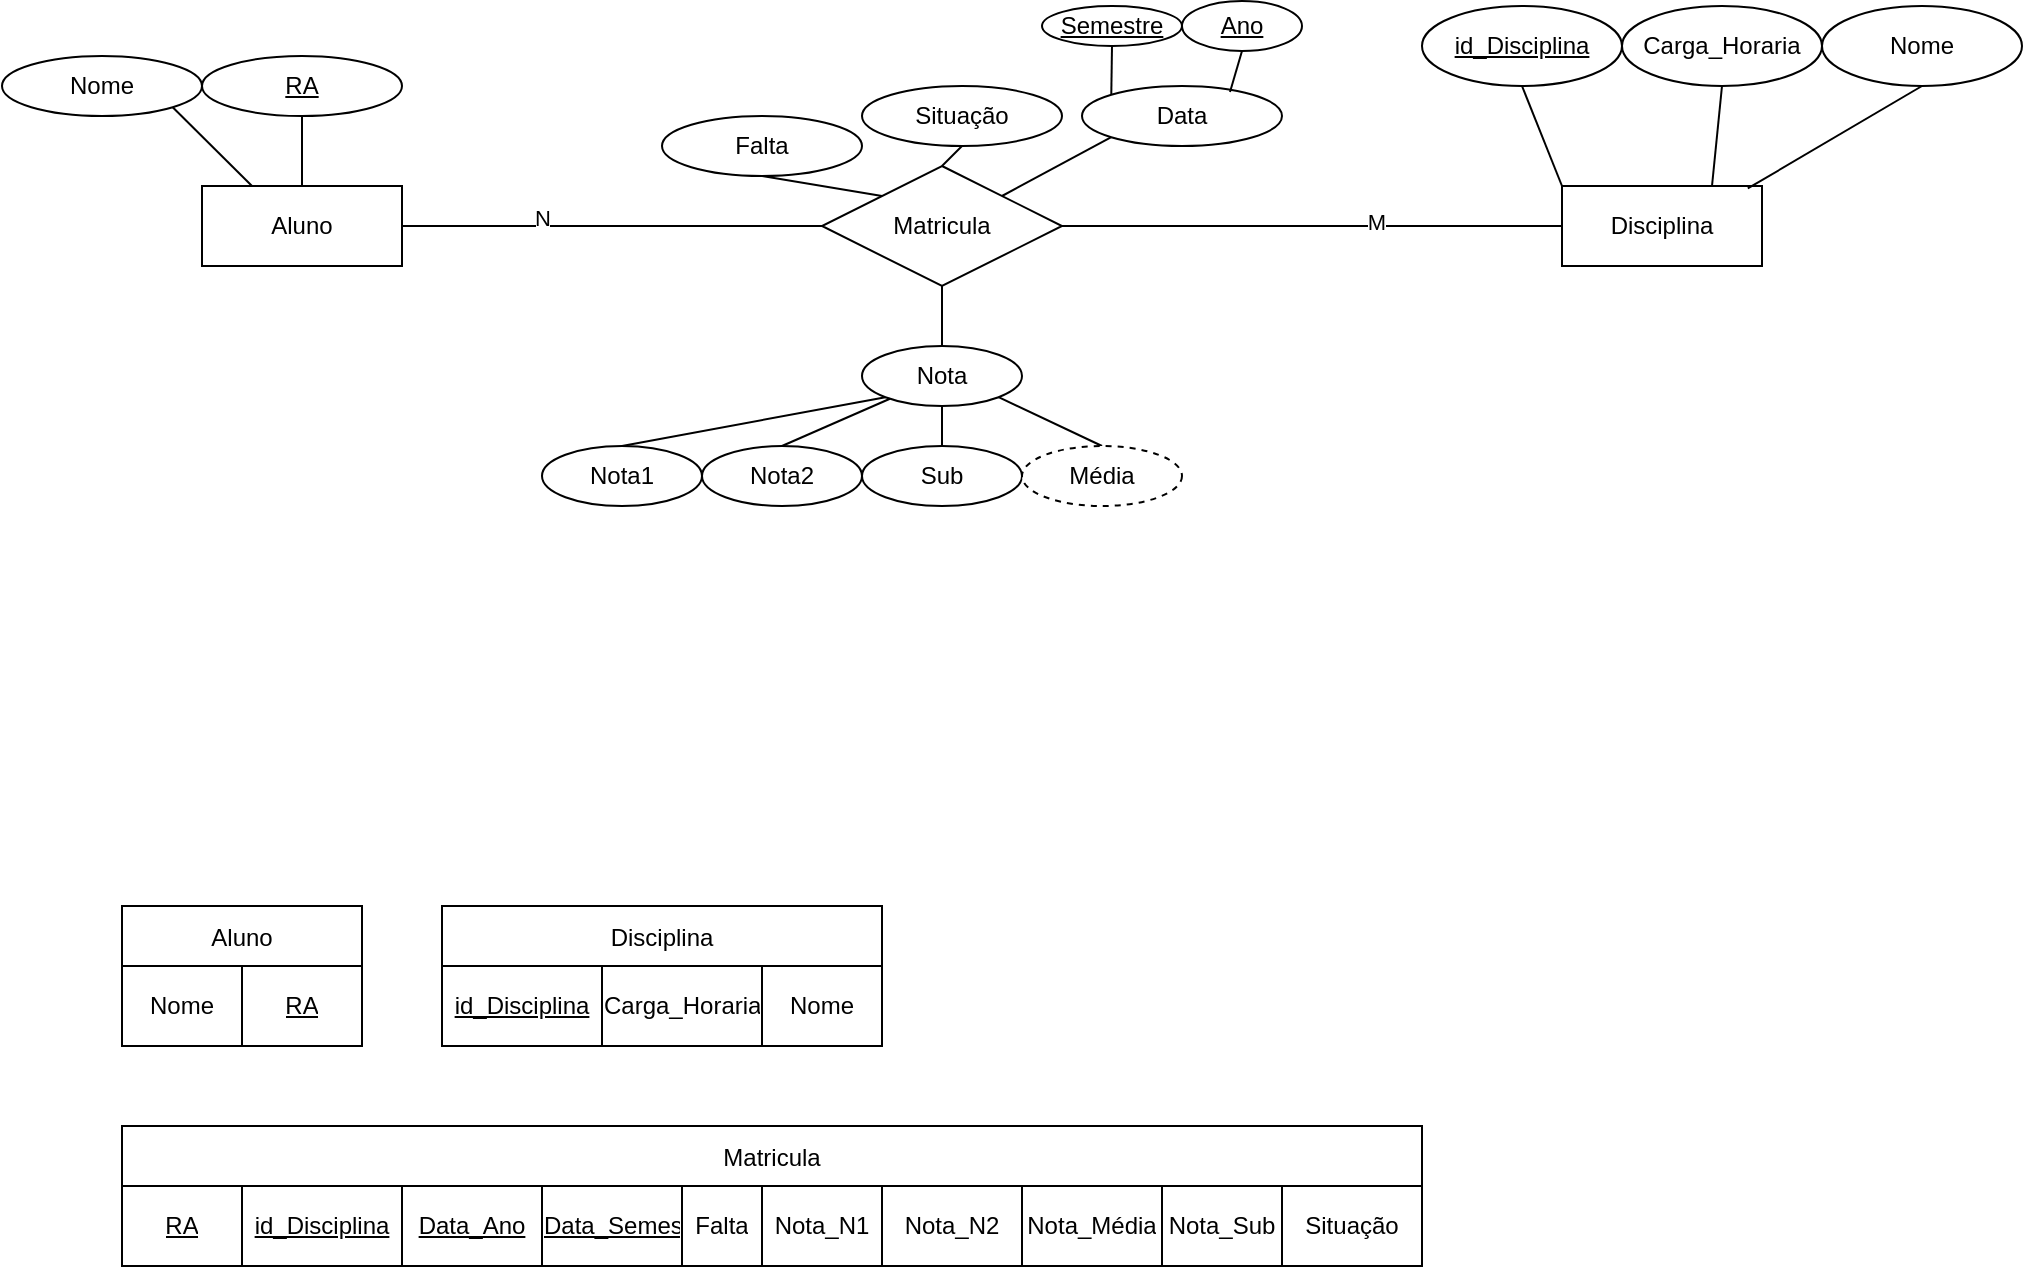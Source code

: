 <mxfile version="20.3.2" type="device"><diagram id="R2lEEEUBdFMjLlhIrx00" name="Page-1"><mxGraphModel dx="2272" dy="794" grid="1" gridSize="10" guides="1" tooltips="1" connect="1" arrows="1" fold="1" page="1" pageScale="1" pageWidth="850" pageHeight="1100" math="0" shadow="0" extFonts="Permanent Marker^https://fonts.googleapis.com/css?family=Permanent+Marker"><root><mxCell id="0"/><mxCell id="1" parent="0"/><mxCell id="lACMoBUCVd8lCzLmv8Tr-1" value="Aluno" style="whiteSpace=wrap;html=1;align=center;" parent="1" vertex="1"><mxGeometry x="-210" y="290" width="100" height="40" as="geometry"/></mxCell><mxCell id="lACMoBUCVd8lCzLmv8Tr-3" value="Disciplina" style="whiteSpace=wrap;html=1;align=center;" parent="1" vertex="1"><mxGeometry x="470" y="290" width="100" height="40" as="geometry"/></mxCell><mxCell id="lACMoBUCVd8lCzLmv8Tr-4" value="Nome" style="ellipse;whiteSpace=wrap;html=1;align=center;" parent="1" vertex="1"><mxGeometry x="-310" y="225" width="100" height="30" as="geometry"/></mxCell><mxCell id="lACMoBUCVd8lCzLmv8Tr-5" value="&lt;u&gt;RA&lt;/u&gt;" style="ellipse;whiteSpace=wrap;html=1;align=center;" parent="1" vertex="1"><mxGeometry x="-210" y="225" width="100" height="30" as="geometry"/></mxCell><mxCell id="lACMoBUCVd8lCzLmv8Tr-6" value="" style="endArrow=none;html=1;rounded=0;entryX=0.5;entryY=1;entryDx=0;entryDy=0;exitX=0.5;exitY=0;exitDx=0;exitDy=0;" parent="1" source="lACMoBUCVd8lCzLmv8Tr-1" target="lACMoBUCVd8lCzLmv8Tr-5" edge="1"><mxGeometry relative="1" as="geometry"><mxPoint x="340" y="400" as="sourcePoint"/><mxPoint x="500" y="400" as="targetPoint"/></mxGeometry></mxCell><mxCell id="lACMoBUCVd8lCzLmv8Tr-7" value="" style="endArrow=none;html=1;rounded=0;exitX=0.25;exitY=0;exitDx=0;exitDy=0;entryX=1;entryY=1;entryDx=0;entryDy=0;" parent="1" source="lACMoBUCVd8lCzLmv8Tr-1" target="lACMoBUCVd8lCzLmv8Tr-4" edge="1"><mxGeometry relative="1" as="geometry"><mxPoint x="90" y="270.0" as="sourcePoint"/><mxPoint x="20" y="230" as="targetPoint"/><Array as="points"/></mxGeometry></mxCell><mxCell id="lACMoBUCVd8lCzLmv8Tr-8" value="Carga_Horaria" style="ellipse;whiteSpace=wrap;html=1;align=center;" parent="1" vertex="1"><mxGeometry x="500" y="200" width="100" height="40" as="geometry"/></mxCell><mxCell id="lACMoBUCVd8lCzLmv8Tr-12" value="" style="endArrow=none;html=1;rounded=0;entryX=0.5;entryY=1;entryDx=0;entryDy=0;exitX=0.75;exitY=0;exitDx=0;exitDy=0;" parent="1" source="lACMoBUCVd8lCzLmv8Tr-3" target="lACMoBUCVd8lCzLmv8Tr-8" edge="1"><mxGeometry relative="1" as="geometry"><mxPoint x="450" y="265.0" as="sourcePoint"/><mxPoint x="450" y="225.0" as="targetPoint"/></mxGeometry></mxCell><mxCell id="lACMoBUCVd8lCzLmv8Tr-14" value="Nome" style="ellipse;whiteSpace=wrap;html=1;align=center;" parent="1" vertex="1"><mxGeometry x="600" y="200" width="100" height="40" as="geometry"/></mxCell><mxCell id="C-vZZKcRRAI80K7i1gmj-32" style="edgeStyle=none;rounded=0;orthogonalLoop=1;jettySize=auto;html=1;exitX=0.5;exitY=1;exitDx=0;exitDy=0;entryX=0.5;entryY=0;entryDx=0;entryDy=0;endArrow=none;endFill=0;" edge="1" parent="1" source="lACMoBUCVd8lCzLmv8Tr-16" target="lACMoBUCVd8lCzLmv8Tr-25"><mxGeometry relative="1" as="geometry"/></mxCell><mxCell id="lACMoBUCVd8lCzLmv8Tr-16" value="Matricula" style="shape=rhombus;perimeter=rhombusPerimeter;whiteSpace=wrap;html=1;align=center;" parent="1" vertex="1"><mxGeometry x="100" y="280" width="120" height="60" as="geometry"/></mxCell><mxCell id="lACMoBUCVd8lCzLmv8Tr-18" value="" style="endArrow=none;html=1;rounded=0;exitX=0;exitY=0.5;exitDx=0;exitDy=0;entryX=1;entryY=0.5;entryDx=0;entryDy=0;" parent="1" source="lACMoBUCVd8lCzLmv8Tr-16" target="lACMoBUCVd8lCzLmv8Tr-1" edge="1"><mxGeometry relative="1" as="geometry"><mxPoint x="90" y="270.0" as="sourcePoint"/><mxPoint x="130" y="310" as="targetPoint"/></mxGeometry></mxCell><mxCell id="C-vZZKcRRAI80K7i1gmj-19" value="N" style="edgeLabel;html=1;align=center;verticalAlign=middle;resizable=0;points=[];" vertex="1" connectable="0" parent="lACMoBUCVd8lCzLmv8Tr-18"><mxGeometry x="0.337" y="-4" relative="1" as="geometry"><mxPoint as="offset"/></mxGeometry></mxCell><mxCell id="lACMoBUCVd8lCzLmv8Tr-19" value="" style="endArrow=none;html=1;rounded=0;entryX=0;entryY=0.5;entryDx=0;entryDy=0;exitX=1;exitY=0.5;exitDx=0;exitDy=0;" parent="1" source="lACMoBUCVd8lCzLmv8Tr-16" target="lACMoBUCVd8lCzLmv8Tr-3" edge="1"><mxGeometry relative="1" as="geometry"><mxPoint x="100" y="280.0" as="sourcePoint"/><mxPoint x="100" y="240.0" as="targetPoint"/><Array as="points"/></mxGeometry></mxCell><mxCell id="C-vZZKcRRAI80K7i1gmj-20" value="M" style="edgeLabel;html=1;align=center;verticalAlign=middle;resizable=0;points=[];" vertex="1" connectable="0" parent="lACMoBUCVd8lCzLmv8Tr-19"><mxGeometry x="0.25" y="2" relative="1" as="geometry"><mxPoint as="offset"/></mxGeometry></mxCell><mxCell id="lACMoBUCVd8lCzLmv8Tr-22" value="&lt;u&gt;id_Disciplina&lt;/u&gt;" style="ellipse;whiteSpace=wrap;html=1;align=center;" parent="1" vertex="1"><mxGeometry x="400" y="200" width="100" height="40" as="geometry"/></mxCell><mxCell id="C-vZZKcRRAI80K7i1gmj-5" style="rounded=0;orthogonalLoop=1;jettySize=auto;html=1;exitX=0;exitY=1;exitDx=0;exitDy=0;entryX=0.5;entryY=0;entryDx=0;entryDy=0;endArrow=none;endFill=0;" edge="1" parent="1" source="lACMoBUCVd8lCzLmv8Tr-25" target="C-vZZKcRRAI80K7i1gmj-4"><mxGeometry relative="1" as="geometry"/></mxCell><mxCell id="lACMoBUCVd8lCzLmv8Tr-25" value="Nota" style="ellipse;whiteSpace=wrap;html=1;align=center;" parent="1" vertex="1"><mxGeometry x="120" y="370" width="80" height="30" as="geometry"/></mxCell><mxCell id="lACMoBUCVd8lCzLmv8Tr-35" value="" style="endArrow=none;html=1;rounded=0;exitX=0;exitY=0;exitDx=0;exitDy=0;entryX=0.5;entryY=1;entryDx=0;entryDy=0;" parent="1" source="lACMoBUCVd8lCzLmv8Tr-3" target="lACMoBUCVd8lCzLmv8Tr-22" edge="1"><mxGeometry relative="1" as="geometry"><mxPoint x="415" y="270.0" as="sourcePoint"/><mxPoint x="390" y="240" as="targetPoint"/></mxGeometry></mxCell><mxCell id="lACMoBUCVd8lCzLmv8Tr-39" value="Falta" style="ellipse;whiteSpace=wrap;html=1;align=center;" parent="1" vertex="1"><mxGeometry x="20" y="255" width="100" height="30" as="geometry"/></mxCell><mxCell id="lACMoBUCVd8lCzLmv8Tr-40" value="" style="endArrow=none;html=1;rounded=0;entryX=0.5;entryY=1;entryDx=0;entryDy=0;exitX=0;exitY=0;exitDx=0;exitDy=0;" parent="1" source="lACMoBUCVd8lCzLmv8Tr-16" target="lACMoBUCVd8lCzLmv8Tr-39" edge="1"><mxGeometry relative="1" as="geometry"><mxPoint x="170" y="220.0" as="sourcePoint"/><mxPoint x="200" y="180.0" as="targetPoint"/></mxGeometry></mxCell><mxCell id="gRNCie3Kcr9WHNuSII3b-2" value="" style="endArrow=none;html=1;rounded=0;entryX=0.5;entryY=1;entryDx=0;entryDy=0;exitX=0.929;exitY=0.031;exitDx=0;exitDy=0;exitPerimeter=0;" parent="1" source="lACMoBUCVd8lCzLmv8Tr-3" target="lACMoBUCVd8lCzLmv8Tr-14" edge="1"><mxGeometry relative="1" as="geometry"><mxPoint x="590" y="270" as="sourcePoint"/><mxPoint x="510.0" y="235.0" as="targetPoint"/></mxGeometry></mxCell><mxCell id="C-vZZKcRRAI80K7i1gmj-33" style="edgeStyle=none;rounded=0;orthogonalLoop=1;jettySize=auto;html=1;exitX=0.5;exitY=0;exitDx=0;exitDy=0;entryX=0.5;entryY=1;entryDx=0;entryDy=0;endArrow=none;endFill=0;" edge="1" parent="1" source="C-vZZKcRRAI80K7i1gmj-1" target="lACMoBUCVd8lCzLmv8Tr-25"><mxGeometry relative="1" as="geometry"/></mxCell><mxCell id="C-vZZKcRRAI80K7i1gmj-1" value="Sub" style="ellipse;whiteSpace=wrap;html=1;align=center;" vertex="1" parent="1"><mxGeometry x="120" y="420" width="80" height="30" as="geometry"/></mxCell><mxCell id="C-vZZKcRRAI80K7i1gmj-6" style="edgeStyle=none;rounded=0;orthogonalLoop=1;jettySize=auto;html=1;exitX=0.5;exitY=0;exitDx=0;exitDy=0;endArrow=none;endFill=0;" edge="1" parent="1" source="C-vZZKcRRAI80K7i1gmj-3" target="lACMoBUCVd8lCzLmv8Tr-25"><mxGeometry relative="1" as="geometry"><mxPoint x="20" y="390" as="targetPoint"/></mxGeometry></mxCell><mxCell id="C-vZZKcRRAI80K7i1gmj-3" value="Nota2" style="ellipse;whiteSpace=wrap;html=1;align=center;" vertex="1" parent="1"><mxGeometry x="40" y="420" width="80" height="30" as="geometry"/></mxCell><mxCell id="C-vZZKcRRAI80K7i1gmj-4" value="Nota1" style="ellipse;whiteSpace=wrap;html=1;align=center;" vertex="1" parent="1"><mxGeometry x="-40" y="420" width="80" height="30" as="geometry"/></mxCell><mxCell id="C-vZZKcRRAI80K7i1gmj-34" style="edgeStyle=none;rounded=0;orthogonalLoop=1;jettySize=auto;html=1;exitX=0.5;exitY=0;exitDx=0;exitDy=0;entryX=1;entryY=1;entryDx=0;entryDy=0;endArrow=none;endFill=0;" edge="1" parent="1" source="C-vZZKcRRAI80K7i1gmj-9" target="lACMoBUCVd8lCzLmv8Tr-25"><mxGeometry relative="1" as="geometry"/></mxCell><mxCell id="C-vZZKcRRAI80K7i1gmj-9" value="Média" style="ellipse;whiteSpace=wrap;html=1;align=center;dashed=1;" vertex="1" parent="1"><mxGeometry x="200" y="420" width="80" height="30" as="geometry"/></mxCell><mxCell id="C-vZZKcRRAI80K7i1gmj-11" style="edgeStyle=none;rounded=0;orthogonalLoop=1;jettySize=auto;html=1;exitX=0.5;exitY=1;exitDx=0;exitDy=0;entryX=0.5;entryY=0;entryDx=0;entryDy=0;endArrow=none;endFill=0;" edge="1" parent="1" source="C-vZZKcRRAI80K7i1gmj-10" target="lACMoBUCVd8lCzLmv8Tr-16"><mxGeometry relative="1" as="geometry"/></mxCell><mxCell id="C-vZZKcRRAI80K7i1gmj-10" value="Situação" style="ellipse;whiteSpace=wrap;html=1;align=center;" vertex="1" parent="1"><mxGeometry x="120" y="240" width="100" height="30" as="geometry"/></mxCell><mxCell id="C-vZZKcRRAI80K7i1gmj-14" style="edgeStyle=none;rounded=0;orthogonalLoop=1;jettySize=auto;html=1;exitX=0;exitY=1;exitDx=0;exitDy=0;entryX=1;entryY=0;entryDx=0;entryDy=0;endArrow=none;endFill=0;" edge="1" parent="1" source="C-vZZKcRRAI80K7i1gmj-13" target="lACMoBUCVd8lCzLmv8Tr-16"><mxGeometry relative="1" as="geometry"/></mxCell><mxCell id="C-vZZKcRRAI80K7i1gmj-13" value="Data" style="ellipse;whiteSpace=wrap;html=1;align=center;" vertex="1" parent="1"><mxGeometry x="230" y="240" width="100" height="30" as="geometry"/></mxCell><mxCell id="C-vZZKcRRAI80K7i1gmj-18" style="edgeStyle=none;rounded=0;orthogonalLoop=1;jettySize=auto;html=1;exitX=0.5;exitY=1;exitDx=0;exitDy=0;entryX=0;entryY=0;entryDx=0;entryDy=0;endArrow=none;endFill=0;" edge="1" parent="1" source="C-vZZKcRRAI80K7i1gmj-15" target="C-vZZKcRRAI80K7i1gmj-13"><mxGeometry relative="1" as="geometry"/></mxCell><mxCell id="C-vZZKcRRAI80K7i1gmj-15" value="&lt;u&gt;Semestre&lt;/u&gt;" style="ellipse;whiteSpace=wrap;html=1;align=center;" vertex="1" parent="1"><mxGeometry x="210" y="200" width="70" height="20" as="geometry"/></mxCell><mxCell id="C-vZZKcRRAI80K7i1gmj-17" style="edgeStyle=none;rounded=0;orthogonalLoop=1;jettySize=auto;html=1;exitX=0.5;exitY=1;exitDx=0;exitDy=0;entryX=0.74;entryY=0.1;entryDx=0;entryDy=0;entryPerimeter=0;endArrow=none;endFill=0;" edge="1" parent="1" source="C-vZZKcRRAI80K7i1gmj-16" target="C-vZZKcRRAI80K7i1gmj-13"><mxGeometry relative="1" as="geometry"/></mxCell><mxCell id="C-vZZKcRRAI80K7i1gmj-16" value="&lt;u&gt;Ano&lt;/u&gt;" style="ellipse;whiteSpace=wrap;html=1;align=center;" vertex="1" parent="1"><mxGeometry x="280" y="197.5" width="60" height="25" as="geometry"/></mxCell><mxCell id="C-vZZKcRRAI80K7i1gmj-35" value="Aluno" style="shape=table;startSize=30;container=1;collapsible=0;childLayout=tableLayout;" vertex="1" parent="1"><mxGeometry x="-250" y="650" width="120" height="70" as="geometry"/></mxCell><mxCell id="C-vZZKcRRAI80K7i1gmj-36" value="" style="shape=tableRow;horizontal=0;startSize=0;swimlaneHead=0;swimlaneBody=0;top=0;left=0;bottom=0;right=0;collapsible=0;dropTarget=0;fillColor=none;points=[[0,0.5],[1,0.5]];portConstraint=eastwest;" vertex="1" parent="C-vZZKcRRAI80K7i1gmj-35"><mxGeometry y="30" width="120" height="40" as="geometry"/></mxCell><mxCell id="C-vZZKcRRAI80K7i1gmj-37" value="Nome" style="shape=partialRectangle;html=1;whiteSpace=wrap;connectable=0;overflow=hidden;fillColor=none;top=0;left=0;bottom=0;right=0;pointerEvents=1;" vertex="1" parent="C-vZZKcRRAI80K7i1gmj-36"><mxGeometry width="60" height="40" as="geometry"><mxRectangle width="60" height="40" as="alternateBounds"/></mxGeometry></mxCell><mxCell id="C-vZZKcRRAI80K7i1gmj-38" value="&lt;u&gt;RA&lt;/u&gt;" style="shape=partialRectangle;html=1;whiteSpace=wrap;connectable=0;overflow=hidden;fillColor=none;top=0;left=0;bottom=0;right=0;pointerEvents=1;" vertex="1" parent="C-vZZKcRRAI80K7i1gmj-36"><mxGeometry x="60" width="60" height="40" as="geometry"><mxRectangle width="60" height="40" as="alternateBounds"/></mxGeometry></mxCell><mxCell id="C-vZZKcRRAI80K7i1gmj-39" value="Disciplina" style="shape=table;startSize=30;container=1;collapsible=0;childLayout=tableLayout;" vertex="1" parent="1"><mxGeometry x="-90" y="650" width="220" height="70" as="geometry"/></mxCell><mxCell id="C-vZZKcRRAI80K7i1gmj-40" value="" style="shape=tableRow;horizontal=0;startSize=0;swimlaneHead=0;swimlaneBody=0;top=0;left=0;bottom=0;right=0;collapsible=0;dropTarget=0;fillColor=none;points=[[0,0.5],[1,0.5]];portConstraint=eastwest;" vertex="1" parent="C-vZZKcRRAI80K7i1gmj-39"><mxGeometry y="30" width="220" height="40" as="geometry"/></mxCell><mxCell id="C-vZZKcRRAI80K7i1gmj-41" value="&lt;u&gt;id_Disciplina&lt;/u&gt;" style="shape=partialRectangle;html=1;whiteSpace=wrap;connectable=0;overflow=hidden;fillColor=none;top=0;left=0;bottom=0;right=0;pointerEvents=1;" vertex="1" parent="C-vZZKcRRAI80K7i1gmj-40"><mxGeometry width="80" height="40" as="geometry"><mxRectangle width="80" height="40" as="alternateBounds"/></mxGeometry></mxCell><mxCell id="C-vZZKcRRAI80K7i1gmj-42" value="Carga_Horaria" style="shape=partialRectangle;html=1;whiteSpace=wrap;connectable=0;overflow=hidden;fillColor=none;top=0;left=0;bottom=0;right=0;pointerEvents=1;" vertex="1" parent="C-vZZKcRRAI80K7i1gmj-40"><mxGeometry x="80" width="80" height="40" as="geometry"><mxRectangle width="80" height="40" as="alternateBounds"/></mxGeometry></mxCell><mxCell id="C-vZZKcRRAI80K7i1gmj-43" value="Nome" style="shape=partialRectangle;html=1;whiteSpace=wrap;connectable=0;overflow=hidden;fillColor=none;top=0;left=0;bottom=0;right=0;pointerEvents=1;" vertex="1" parent="C-vZZKcRRAI80K7i1gmj-40"><mxGeometry x="160" width="60" height="40" as="geometry"><mxRectangle width="60" height="40" as="alternateBounds"/></mxGeometry></mxCell><mxCell id="C-vZZKcRRAI80K7i1gmj-44" value="Matricula" style="shape=table;startSize=30;container=1;collapsible=0;childLayout=tableLayout;" vertex="1" parent="1"><mxGeometry x="-250" y="760" width="650" height="70" as="geometry"/></mxCell><mxCell id="C-vZZKcRRAI80K7i1gmj-45" value="" style="shape=tableRow;horizontal=0;startSize=0;swimlaneHead=0;swimlaneBody=0;top=0;left=0;bottom=0;right=0;collapsible=0;dropTarget=0;fillColor=none;points=[[0,0.5],[1,0.5]];portConstraint=eastwest;" vertex="1" parent="C-vZZKcRRAI80K7i1gmj-44"><mxGeometry y="30" width="650" height="40" as="geometry"/></mxCell><mxCell id="C-vZZKcRRAI80K7i1gmj-46" value="&lt;u&gt;RA&lt;/u&gt;" style="shape=partialRectangle;html=1;whiteSpace=wrap;connectable=0;overflow=hidden;fillColor=none;top=0;left=0;bottom=0;right=0;pointerEvents=1;" vertex="1" parent="C-vZZKcRRAI80K7i1gmj-45"><mxGeometry width="60" height="40" as="geometry"><mxRectangle width="60" height="40" as="alternateBounds"/></mxGeometry></mxCell><mxCell id="C-vZZKcRRAI80K7i1gmj-47" value="&lt;u&gt;id_Disciplina&lt;/u&gt;" style="shape=partialRectangle;html=1;whiteSpace=wrap;connectable=0;overflow=hidden;fillColor=none;top=0;left=0;bottom=0;right=0;pointerEvents=1;" vertex="1" parent="C-vZZKcRRAI80K7i1gmj-45"><mxGeometry x="60" width="80" height="40" as="geometry"><mxRectangle width="80" height="40" as="alternateBounds"/></mxGeometry></mxCell><mxCell id="C-vZZKcRRAI80K7i1gmj-48" value="&lt;u&gt;Data_Ano&lt;/u&gt;" style="shape=partialRectangle;html=1;whiteSpace=wrap;connectable=0;overflow=hidden;fillColor=none;top=0;left=0;bottom=0;right=0;pointerEvents=1;" vertex="1" parent="C-vZZKcRRAI80K7i1gmj-45"><mxGeometry x="140" width="70" height="40" as="geometry"><mxRectangle width="70" height="40" as="alternateBounds"/></mxGeometry></mxCell><mxCell id="C-vZZKcRRAI80K7i1gmj-49" value="&lt;u&gt;Data_Semestre&lt;/u&gt;" style="shape=partialRectangle;html=1;whiteSpace=wrap;connectable=0;overflow=hidden;fillColor=none;top=0;left=0;bottom=0;right=0;pointerEvents=1;" vertex="1" parent="C-vZZKcRRAI80K7i1gmj-45"><mxGeometry x="210" width="70" height="40" as="geometry"><mxRectangle width="70" height="40" as="alternateBounds"/></mxGeometry></mxCell><mxCell id="C-vZZKcRRAI80K7i1gmj-50" value="Falta" style="shape=partialRectangle;html=1;whiteSpace=wrap;connectable=0;overflow=hidden;fillColor=none;top=0;left=0;bottom=0;right=0;pointerEvents=1;" vertex="1" parent="C-vZZKcRRAI80K7i1gmj-45"><mxGeometry x="280" width="40" height="40" as="geometry"><mxRectangle width="40" height="40" as="alternateBounds"/></mxGeometry></mxCell><mxCell id="C-vZZKcRRAI80K7i1gmj-51" value="Nota_N1" style="shape=partialRectangle;html=1;whiteSpace=wrap;connectable=0;overflow=hidden;fillColor=none;top=0;left=0;bottom=0;right=0;pointerEvents=1;" vertex="1" parent="C-vZZKcRRAI80K7i1gmj-45"><mxGeometry x="320" width="60" height="40" as="geometry"><mxRectangle width="60" height="40" as="alternateBounds"/></mxGeometry></mxCell><mxCell id="C-vZZKcRRAI80K7i1gmj-52" value="Nota_N2" style="shape=partialRectangle;html=1;whiteSpace=wrap;connectable=0;overflow=hidden;fillColor=none;top=0;left=0;bottom=0;right=0;pointerEvents=1;" vertex="1" parent="C-vZZKcRRAI80K7i1gmj-45"><mxGeometry x="380" width="70" height="40" as="geometry"><mxRectangle width="70" height="40" as="alternateBounds"/></mxGeometry></mxCell><mxCell id="C-vZZKcRRAI80K7i1gmj-53" value="Nota_Média" style="shape=partialRectangle;html=1;whiteSpace=wrap;connectable=0;overflow=hidden;fillColor=none;top=0;left=0;bottom=0;right=0;pointerEvents=1;" vertex="1" parent="C-vZZKcRRAI80K7i1gmj-45"><mxGeometry x="450" width="70" height="40" as="geometry"><mxRectangle width="70" height="40" as="alternateBounds"/></mxGeometry></mxCell><mxCell id="C-vZZKcRRAI80K7i1gmj-54" value="Nota_Sub" style="shape=partialRectangle;html=1;whiteSpace=wrap;connectable=0;overflow=hidden;fillColor=none;top=0;left=0;bottom=0;right=0;pointerEvents=1;" vertex="1" parent="C-vZZKcRRAI80K7i1gmj-45"><mxGeometry x="520" width="60" height="40" as="geometry"><mxRectangle width="60" height="40" as="alternateBounds"/></mxGeometry></mxCell><mxCell id="C-vZZKcRRAI80K7i1gmj-55" value="Situação" style="shape=partialRectangle;html=1;whiteSpace=wrap;connectable=0;overflow=hidden;fillColor=none;top=0;left=0;bottom=0;right=0;pointerEvents=1;" vertex="1" parent="C-vZZKcRRAI80K7i1gmj-45"><mxGeometry x="580" width="70" height="40" as="geometry"><mxRectangle width="70" height="40" as="alternateBounds"/></mxGeometry></mxCell></root></mxGraphModel></diagram></mxfile>